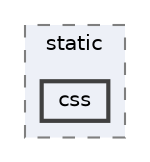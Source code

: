 digraph "cuentas/static/css"
{
 // LATEX_PDF_SIZE
  bgcolor="transparent";
  edge [fontname=Helvetica,fontsize=10,labelfontname=Helvetica,labelfontsize=10];
  node [fontname=Helvetica,fontsize=10,shape=box,height=0.2,width=0.4];
  compound=true
  subgraph clusterdir_bede503c6213b6a163019f0f4ae56b4b {
    graph [ bgcolor="#edf0f7", pencolor="grey50", label="static", fontname=Helvetica,fontsize=10 style="filled,dashed", URL="dir_bede503c6213b6a163019f0f4ae56b4b.html",tooltip=""]
  dir_a12f7b7e4e265fdf5e463dbd196eb5d7 [label="css", fillcolor="#edf0f7", color="grey25", style="filled,bold", URL="dir_a12f7b7e4e265fdf5e463dbd196eb5d7.html",tooltip=""];
  }
}
